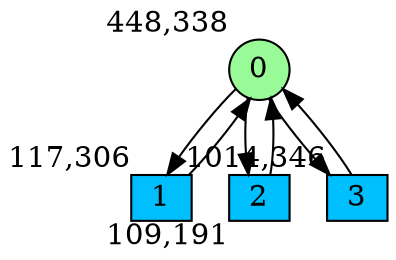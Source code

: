 digraph G {
graph [bgcolor=white]
node [shape=circle, style = filled, fillcolor=white,fixedsize=true, width=0.4, height=0.3 ]
0[xlabel="448,338", pos = "5.29688,0.125!", fillcolor=palegreen ];
1[xlabel="117,306", pos = "0.125,0.625!", fillcolor=deepskyblue, shape=box ];
2[xlabel="109,191", pos = "0,2.42188!", fillcolor=deepskyblue, shape=box ];
3[xlabel="1014,346", pos = "14.1406,0!", fillcolor=deepskyblue, shape=box ];
0->1 ;
0->2 ;
0->3 ;
1->0 ;
2->0 ;
3->0 ;
}
